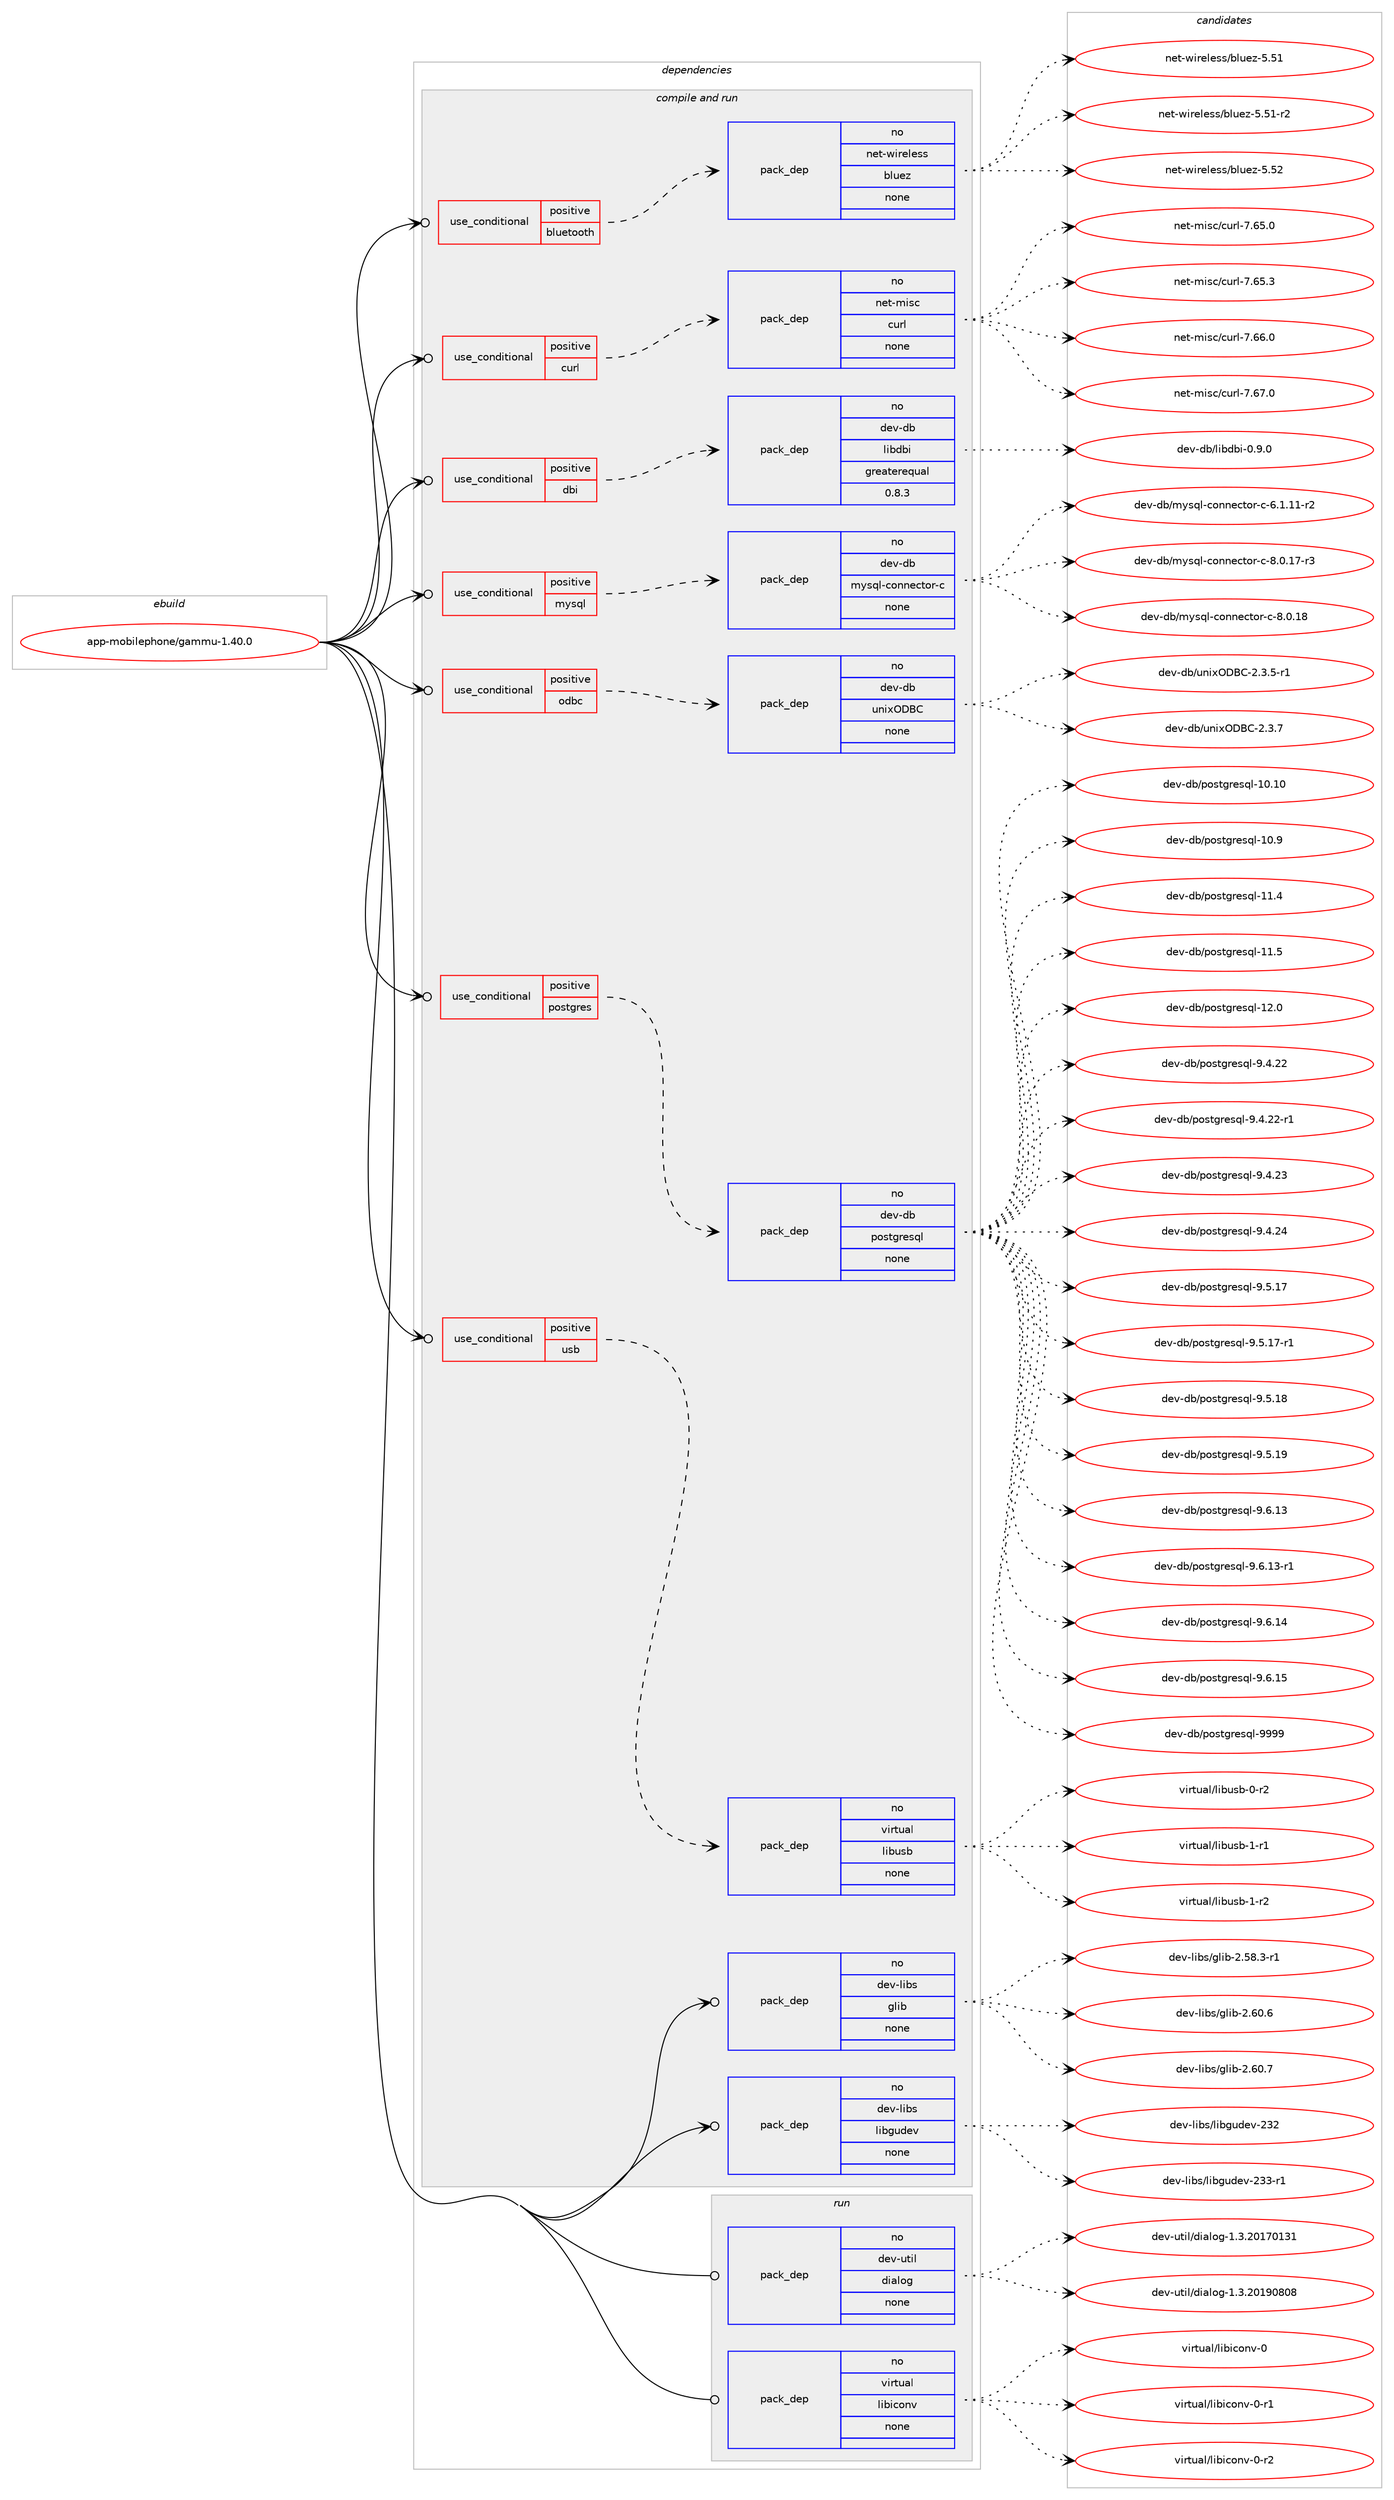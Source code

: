 digraph prolog {

# *************
# Graph options
# *************

newrank=true;
concentrate=true;
compound=true;
graph [rankdir=LR,fontname=Helvetica,fontsize=10,ranksep=1.5];#, ranksep=2.5, nodesep=0.2];
edge  [arrowhead=vee];
node  [fontname=Helvetica,fontsize=10];

# **********
# The ebuild
# **********

subgraph cluster_leftcol {
color=gray;
rank=same;
label=<<i>ebuild</i>>;
id [label="app-mobilephone/gammu-1.40.0", color=red, width=4, href="../app-mobilephone/gammu-1.40.0.svg"];
}

# ****************
# The dependencies
# ****************

subgraph cluster_midcol {
color=gray;
label=<<i>dependencies</i>>;
subgraph cluster_compile {
fillcolor="#eeeeee";
style=filled;
label=<<i>compile</i>>;
}
subgraph cluster_compileandrun {
fillcolor="#eeeeee";
style=filled;
label=<<i>compile and run</i>>;
subgraph cond119705 {
dependency501214 [label=<<TABLE BORDER="0" CELLBORDER="1" CELLSPACING="0" CELLPADDING="4"><TR><TD ROWSPAN="3" CELLPADDING="10">use_conditional</TD></TR><TR><TD>positive</TD></TR><TR><TD>bluetooth</TD></TR></TABLE>>, shape=none, color=red];
subgraph pack372445 {
dependency501215 [label=<<TABLE BORDER="0" CELLBORDER="1" CELLSPACING="0" CELLPADDING="4" WIDTH="220"><TR><TD ROWSPAN="6" CELLPADDING="30">pack_dep</TD></TR><TR><TD WIDTH="110">no</TD></TR><TR><TD>net-wireless</TD></TR><TR><TD>bluez</TD></TR><TR><TD>none</TD></TR><TR><TD></TD></TR></TABLE>>, shape=none, color=blue];
}
dependency501214:e -> dependency501215:w [weight=20,style="dashed",arrowhead="vee"];
}
id:e -> dependency501214:w [weight=20,style="solid",arrowhead="odotvee"];
subgraph cond119706 {
dependency501216 [label=<<TABLE BORDER="0" CELLBORDER="1" CELLSPACING="0" CELLPADDING="4"><TR><TD ROWSPAN="3" CELLPADDING="10">use_conditional</TD></TR><TR><TD>positive</TD></TR><TR><TD>curl</TD></TR></TABLE>>, shape=none, color=red];
subgraph pack372446 {
dependency501217 [label=<<TABLE BORDER="0" CELLBORDER="1" CELLSPACING="0" CELLPADDING="4" WIDTH="220"><TR><TD ROWSPAN="6" CELLPADDING="30">pack_dep</TD></TR><TR><TD WIDTH="110">no</TD></TR><TR><TD>net-misc</TD></TR><TR><TD>curl</TD></TR><TR><TD>none</TD></TR><TR><TD></TD></TR></TABLE>>, shape=none, color=blue];
}
dependency501216:e -> dependency501217:w [weight=20,style="dashed",arrowhead="vee"];
}
id:e -> dependency501216:w [weight=20,style="solid",arrowhead="odotvee"];
subgraph cond119707 {
dependency501218 [label=<<TABLE BORDER="0" CELLBORDER="1" CELLSPACING="0" CELLPADDING="4"><TR><TD ROWSPAN="3" CELLPADDING="10">use_conditional</TD></TR><TR><TD>positive</TD></TR><TR><TD>dbi</TD></TR></TABLE>>, shape=none, color=red];
subgraph pack372447 {
dependency501219 [label=<<TABLE BORDER="0" CELLBORDER="1" CELLSPACING="0" CELLPADDING="4" WIDTH="220"><TR><TD ROWSPAN="6" CELLPADDING="30">pack_dep</TD></TR><TR><TD WIDTH="110">no</TD></TR><TR><TD>dev-db</TD></TR><TR><TD>libdbi</TD></TR><TR><TD>greaterequal</TD></TR><TR><TD>0.8.3</TD></TR></TABLE>>, shape=none, color=blue];
}
dependency501218:e -> dependency501219:w [weight=20,style="dashed",arrowhead="vee"];
}
id:e -> dependency501218:w [weight=20,style="solid",arrowhead="odotvee"];
subgraph cond119708 {
dependency501220 [label=<<TABLE BORDER="0" CELLBORDER="1" CELLSPACING="0" CELLPADDING="4"><TR><TD ROWSPAN="3" CELLPADDING="10">use_conditional</TD></TR><TR><TD>positive</TD></TR><TR><TD>mysql</TD></TR></TABLE>>, shape=none, color=red];
subgraph pack372448 {
dependency501221 [label=<<TABLE BORDER="0" CELLBORDER="1" CELLSPACING="0" CELLPADDING="4" WIDTH="220"><TR><TD ROWSPAN="6" CELLPADDING="30">pack_dep</TD></TR><TR><TD WIDTH="110">no</TD></TR><TR><TD>dev-db</TD></TR><TR><TD>mysql-connector-c</TD></TR><TR><TD>none</TD></TR><TR><TD></TD></TR></TABLE>>, shape=none, color=blue];
}
dependency501220:e -> dependency501221:w [weight=20,style="dashed",arrowhead="vee"];
}
id:e -> dependency501220:w [weight=20,style="solid",arrowhead="odotvee"];
subgraph cond119709 {
dependency501222 [label=<<TABLE BORDER="0" CELLBORDER="1" CELLSPACING="0" CELLPADDING="4"><TR><TD ROWSPAN="3" CELLPADDING="10">use_conditional</TD></TR><TR><TD>positive</TD></TR><TR><TD>odbc</TD></TR></TABLE>>, shape=none, color=red];
subgraph pack372449 {
dependency501223 [label=<<TABLE BORDER="0" CELLBORDER="1" CELLSPACING="0" CELLPADDING="4" WIDTH="220"><TR><TD ROWSPAN="6" CELLPADDING="30">pack_dep</TD></TR><TR><TD WIDTH="110">no</TD></TR><TR><TD>dev-db</TD></TR><TR><TD>unixODBC</TD></TR><TR><TD>none</TD></TR><TR><TD></TD></TR></TABLE>>, shape=none, color=blue];
}
dependency501222:e -> dependency501223:w [weight=20,style="dashed",arrowhead="vee"];
}
id:e -> dependency501222:w [weight=20,style="solid",arrowhead="odotvee"];
subgraph cond119710 {
dependency501224 [label=<<TABLE BORDER="0" CELLBORDER="1" CELLSPACING="0" CELLPADDING="4"><TR><TD ROWSPAN="3" CELLPADDING="10">use_conditional</TD></TR><TR><TD>positive</TD></TR><TR><TD>postgres</TD></TR></TABLE>>, shape=none, color=red];
subgraph pack372450 {
dependency501225 [label=<<TABLE BORDER="0" CELLBORDER="1" CELLSPACING="0" CELLPADDING="4" WIDTH="220"><TR><TD ROWSPAN="6" CELLPADDING="30">pack_dep</TD></TR><TR><TD WIDTH="110">no</TD></TR><TR><TD>dev-db</TD></TR><TR><TD>postgresql</TD></TR><TR><TD>none</TD></TR><TR><TD></TD></TR></TABLE>>, shape=none, color=blue];
}
dependency501224:e -> dependency501225:w [weight=20,style="dashed",arrowhead="vee"];
}
id:e -> dependency501224:w [weight=20,style="solid",arrowhead="odotvee"];
subgraph cond119711 {
dependency501226 [label=<<TABLE BORDER="0" CELLBORDER="1" CELLSPACING="0" CELLPADDING="4"><TR><TD ROWSPAN="3" CELLPADDING="10">use_conditional</TD></TR><TR><TD>positive</TD></TR><TR><TD>usb</TD></TR></TABLE>>, shape=none, color=red];
subgraph pack372451 {
dependency501227 [label=<<TABLE BORDER="0" CELLBORDER="1" CELLSPACING="0" CELLPADDING="4" WIDTH="220"><TR><TD ROWSPAN="6" CELLPADDING="30">pack_dep</TD></TR><TR><TD WIDTH="110">no</TD></TR><TR><TD>virtual</TD></TR><TR><TD>libusb</TD></TR><TR><TD>none</TD></TR><TR><TD></TD></TR></TABLE>>, shape=none, color=blue];
}
dependency501226:e -> dependency501227:w [weight=20,style="dashed",arrowhead="vee"];
}
id:e -> dependency501226:w [weight=20,style="solid",arrowhead="odotvee"];
subgraph pack372452 {
dependency501228 [label=<<TABLE BORDER="0" CELLBORDER="1" CELLSPACING="0" CELLPADDING="4" WIDTH="220"><TR><TD ROWSPAN="6" CELLPADDING="30">pack_dep</TD></TR><TR><TD WIDTH="110">no</TD></TR><TR><TD>dev-libs</TD></TR><TR><TD>glib</TD></TR><TR><TD>none</TD></TR><TR><TD></TD></TR></TABLE>>, shape=none, color=blue];
}
id:e -> dependency501228:w [weight=20,style="solid",arrowhead="odotvee"];
subgraph pack372453 {
dependency501229 [label=<<TABLE BORDER="0" CELLBORDER="1" CELLSPACING="0" CELLPADDING="4" WIDTH="220"><TR><TD ROWSPAN="6" CELLPADDING="30">pack_dep</TD></TR><TR><TD WIDTH="110">no</TD></TR><TR><TD>dev-libs</TD></TR><TR><TD>libgudev</TD></TR><TR><TD>none</TD></TR><TR><TD></TD></TR></TABLE>>, shape=none, color=blue];
}
id:e -> dependency501229:w [weight=20,style="solid",arrowhead="odotvee"];
}
subgraph cluster_run {
fillcolor="#eeeeee";
style=filled;
label=<<i>run</i>>;
subgraph pack372454 {
dependency501230 [label=<<TABLE BORDER="0" CELLBORDER="1" CELLSPACING="0" CELLPADDING="4" WIDTH="220"><TR><TD ROWSPAN="6" CELLPADDING="30">pack_dep</TD></TR><TR><TD WIDTH="110">no</TD></TR><TR><TD>dev-util</TD></TR><TR><TD>dialog</TD></TR><TR><TD>none</TD></TR><TR><TD></TD></TR></TABLE>>, shape=none, color=blue];
}
id:e -> dependency501230:w [weight=20,style="solid",arrowhead="odot"];
subgraph pack372455 {
dependency501231 [label=<<TABLE BORDER="0" CELLBORDER="1" CELLSPACING="0" CELLPADDING="4" WIDTH="220"><TR><TD ROWSPAN="6" CELLPADDING="30">pack_dep</TD></TR><TR><TD WIDTH="110">no</TD></TR><TR><TD>virtual</TD></TR><TR><TD>libiconv</TD></TR><TR><TD>none</TD></TR><TR><TD></TD></TR></TABLE>>, shape=none, color=blue];
}
id:e -> dependency501231:w [weight=20,style="solid",arrowhead="odot"];
}
}

# **************
# The candidates
# **************

subgraph cluster_choices {
rank=same;
color=gray;
label=<<i>candidates</i>>;

subgraph choice372445 {
color=black;
nodesep=1;
choice1101011164511910511410110810111511547981081171011224553465349 [label="net-wireless/bluez-5.51", color=red, width=4,href="../net-wireless/bluez-5.51.svg"];
choice11010111645119105114101108101115115479810811710112245534653494511450 [label="net-wireless/bluez-5.51-r2", color=red, width=4,href="../net-wireless/bluez-5.51-r2.svg"];
choice1101011164511910511410110810111511547981081171011224553465350 [label="net-wireless/bluez-5.52", color=red, width=4,href="../net-wireless/bluez-5.52.svg"];
dependency501215:e -> choice1101011164511910511410110810111511547981081171011224553465349:w [style=dotted,weight="100"];
dependency501215:e -> choice11010111645119105114101108101115115479810811710112245534653494511450:w [style=dotted,weight="100"];
dependency501215:e -> choice1101011164511910511410110810111511547981081171011224553465350:w [style=dotted,weight="100"];
}
subgraph choice372446 {
color=black;
nodesep=1;
choice1101011164510910511599479911711410845554654534648 [label="net-misc/curl-7.65.0", color=red, width=4,href="../net-misc/curl-7.65.0.svg"];
choice1101011164510910511599479911711410845554654534651 [label="net-misc/curl-7.65.3", color=red, width=4,href="../net-misc/curl-7.65.3.svg"];
choice1101011164510910511599479911711410845554654544648 [label="net-misc/curl-7.66.0", color=red, width=4,href="../net-misc/curl-7.66.0.svg"];
choice1101011164510910511599479911711410845554654554648 [label="net-misc/curl-7.67.0", color=red, width=4,href="../net-misc/curl-7.67.0.svg"];
dependency501217:e -> choice1101011164510910511599479911711410845554654534648:w [style=dotted,weight="100"];
dependency501217:e -> choice1101011164510910511599479911711410845554654534651:w [style=dotted,weight="100"];
dependency501217:e -> choice1101011164510910511599479911711410845554654544648:w [style=dotted,weight="100"];
dependency501217:e -> choice1101011164510910511599479911711410845554654554648:w [style=dotted,weight="100"];
}
subgraph choice372447 {
color=black;
nodesep=1;
choice1001011184510098471081059810098105454846574648 [label="dev-db/libdbi-0.9.0", color=red, width=4,href="../dev-db/libdbi-0.9.0.svg"];
dependency501219:e -> choice1001011184510098471081059810098105454846574648:w [style=dotted,weight="100"];
}
subgraph choice372448 {
color=black;
nodesep=1;
choice1001011184510098471091211151131084599111110110101991161111144599455446494649494511450 [label="dev-db/mysql-connector-c-6.1.11-r2", color=red, width=4,href="../dev-db/mysql-connector-c-6.1.11-r2.svg"];
choice1001011184510098471091211151131084599111110110101991161111144599455646484649554511451 [label="dev-db/mysql-connector-c-8.0.17-r3", color=red, width=4,href="../dev-db/mysql-connector-c-8.0.17-r3.svg"];
choice100101118451009847109121115113108459911111011010199116111114459945564648464956 [label="dev-db/mysql-connector-c-8.0.18", color=red, width=4,href="../dev-db/mysql-connector-c-8.0.18.svg"];
dependency501221:e -> choice1001011184510098471091211151131084599111110110101991161111144599455446494649494511450:w [style=dotted,weight="100"];
dependency501221:e -> choice1001011184510098471091211151131084599111110110101991161111144599455646484649554511451:w [style=dotted,weight="100"];
dependency501221:e -> choice100101118451009847109121115113108459911111011010199116111114459945564648464956:w [style=dotted,weight="100"];
}
subgraph choice372449 {
color=black;
nodesep=1;
choice100101118451009847117110105120796866674550465146534511449 [label="dev-db/unixODBC-2.3.5-r1", color=red, width=4,href="../dev-db/unixODBC-2.3.5-r1.svg"];
choice10010111845100984711711010512079686667455046514655 [label="dev-db/unixODBC-2.3.7", color=red, width=4,href="../dev-db/unixODBC-2.3.7.svg"];
dependency501223:e -> choice100101118451009847117110105120796866674550465146534511449:w [style=dotted,weight="100"];
dependency501223:e -> choice10010111845100984711711010512079686667455046514655:w [style=dotted,weight="100"];
}
subgraph choice372450 {
color=black;
nodesep=1;
choice100101118451009847112111115116103114101115113108454948464948 [label="dev-db/postgresql-10.10", color=red, width=4,href="../dev-db/postgresql-10.10.svg"];
choice1001011184510098471121111151161031141011151131084549484657 [label="dev-db/postgresql-10.9", color=red, width=4,href="../dev-db/postgresql-10.9.svg"];
choice1001011184510098471121111151161031141011151131084549494652 [label="dev-db/postgresql-11.4", color=red, width=4,href="../dev-db/postgresql-11.4.svg"];
choice1001011184510098471121111151161031141011151131084549494653 [label="dev-db/postgresql-11.5", color=red, width=4,href="../dev-db/postgresql-11.5.svg"];
choice1001011184510098471121111151161031141011151131084549504648 [label="dev-db/postgresql-12.0", color=red, width=4,href="../dev-db/postgresql-12.0.svg"];
choice10010111845100984711211111511610311410111511310845574652465050 [label="dev-db/postgresql-9.4.22", color=red, width=4,href="../dev-db/postgresql-9.4.22.svg"];
choice100101118451009847112111115116103114101115113108455746524650504511449 [label="dev-db/postgresql-9.4.22-r1", color=red, width=4,href="../dev-db/postgresql-9.4.22-r1.svg"];
choice10010111845100984711211111511610311410111511310845574652465051 [label="dev-db/postgresql-9.4.23", color=red, width=4,href="../dev-db/postgresql-9.4.23.svg"];
choice10010111845100984711211111511610311410111511310845574652465052 [label="dev-db/postgresql-9.4.24", color=red, width=4,href="../dev-db/postgresql-9.4.24.svg"];
choice10010111845100984711211111511610311410111511310845574653464955 [label="dev-db/postgresql-9.5.17", color=red, width=4,href="../dev-db/postgresql-9.5.17.svg"];
choice100101118451009847112111115116103114101115113108455746534649554511449 [label="dev-db/postgresql-9.5.17-r1", color=red, width=4,href="../dev-db/postgresql-9.5.17-r1.svg"];
choice10010111845100984711211111511610311410111511310845574653464956 [label="dev-db/postgresql-9.5.18", color=red, width=4,href="../dev-db/postgresql-9.5.18.svg"];
choice10010111845100984711211111511610311410111511310845574653464957 [label="dev-db/postgresql-9.5.19", color=red, width=4,href="../dev-db/postgresql-9.5.19.svg"];
choice10010111845100984711211111511610311410111511310845574654464951 [label="dev-db/postgresql-9.6.13", color=red, width=4,href="../dev-db/postgresql-9.6.13.svg"];
choice100101118451009847112111115116103114101115113108455746544649514511449 [label="dev-db/postgresql-9.6.13-r1", color=red, width=4,href="../dev-db/postgresql-9.6.13-r1.svg"];
choice10010111845100984711211111511610311410111511310845574654464952 [label="dev-db/postgresql-9.6.14", color=red, width=4,href="../dev-db/postgresql-9.6.14.svg"];
choice10010111845100984711211111511610311410111511310845574654464953 [label="dev-db/postgresql-9.6.15", color=red, width=4,href="../dev-db/postgresql-9.6.15.svg"];
choice1001011184510098471121111151161031141011151131084557575757 [label="dev-db/postgresql-9999", color=red, width=4,href="../dev-db/postgresql-9999.svg"];
dependency501225:e -> choice100101118451009847112111115116103114101115113108454948464948:w [style=dotted,weight="100"];
dependency501225:e -> choice1001011184510098471121111151161031141011151131084549484657:w [style=dotted,weight="100"];
dependency501225:e -> choice1001011184510098471121111151161031141011151131084549494652:w [style=dotted,weight="100"];
dependency501225:e -> choice1001011184510098471121111151161031141011151131084549494653:w [style=dotted,weight="100"];
dependency501225:e -> choice1001011184510098471121111151161031141011151131084549504648:w [style=dotted,weight="100"];
dependency501225:e -> choice10010111845100984711211111511610311410111511310845574652465050:w [style=dotted,weight="100"];
dependency501225:e -> choice100101118451009847112111115116103114101115113108455746524650504511449:w [style=dotted,weight="100"];
dependency501225:e -> choice10010111845100984711211111511610311410111511310845574652465051:w [style=dotted,weight="100"];
dependency501225:e -> choice10010111845100984711211111511610311410111511310845574652465052:w [style=dotted,weight="100"];
dependency501225:e -> choice10010111845100984711211111511610311410111511310845574653464955:w [style=dotted,weight="100"];
dependency501225:e -> choice100101118451009847112111115116103114101115113108455746534649554511449:w [style=dotted,weight="100"];
dependency501225:e -> choice10010111845100984711211111511610311410111511310845574653464956:w [style=dotted,weight="100"];
dependency501225:e -> choice10010111845100984711211111511610311410111511310845574653464957:w [style=dotted,weight="100"];
dependency501225:e -> choice10010111845100984711211111511610311410111511310845574654464951:w [style=dotted,weight="100"];
dependency501225:e -> choice100101118451009847112111115116103114101115113108455746544649514511449:w [style=dotted,weight="100"];
dependency501225:e -> choice10010111845100984711211111511610311410111511310845574654464952:w [style=dotted,weight="100"];
dependency501225:e -> choice10010111845100984711211111511610311410111511310845574654464953:w [style=dotted,weight="100"];
dependency501225:e -> choice1001011184510098471121111151161031141011151131084557575757:w [style=dotted,weight="100"];
}
subgraph choice372451 {
color=black;
nodesep=1;
choice1181051141161179710847108105981171159845484511450 [label="virtual/libusb-0-r2", color=red, width=4,href="../virtual/libusb-0-r2.svg"];
choice1181051141161179710847108105981171159845494511449 [label="virtual/libusb-1-r1", color=red, width=4,href="../virtual/libusb-1-r1.svg"];
choice1181051141161179710847108105981171159845494511450 [label="virtual/libusb-1-r2", color=red, width=4,href="../virtual/libusb-1-r2.svg"];
dependency501227:e -> choice1181051141161179710847108105981171159845484511450:w [style=dotted,weight="100"];
dependency501227:e -> choice1181051141161179710847108105981171159845494511449:w [style=dotted,weight="100"];
dependency501227:e -> choice1181051141161179710847108105981171159845494511450:w [style=dotted,weight="100"];
}
subgraph choice372452 {
color=black;
nodesep=1;
choice10010111845108105981154710310810598455046535646514511449 [label="dev-libs/glib-2.58.3-r1", color=red, width=4,href="../dev-libs/glib-2.58.3-r1.svg"];
choice1001011184510810598115471031081059845504654484654 [label="dev-libs/glib-2.60.6", color=red, width=4,href="../dev-libs/glib-2.60.6.svg"];
choice1001011184510810598115471031081059845504654484655 [label="dev-libs/glib-2.60.7", color=red, width=4,href="../dev-libs/glib-2.60.7.svg"];
dependency501228:e -> choice10010111845108105981154710310810598455046535646514511449:w [style=dotted,weight="100"];
dependency501228:e -> choice1001011184510810598115471031081059845504654484654:w [style=dotted,weight="100"];
dependency501228:e -> choice1001011184510810598115471031081059845504654484655:w [style=dotted,weight="100"];
}
subgraph choice372453 {
color=black;
nodesep=1;
choice1001011184510810598115471081059810311710010111845505150 [label="dev-libs/libgudev-232", color=red, width=4,href="../dev-libs/libgudev-232.svg"];
choice10010111845108105981154710810598103117100101118455051514511449 [label="dev-libs/libgudev-233-r1", color=red, width=4,href="../dev-libs/libgudev-233-r1.svg"];
dependency501229:e -> choice1001011184510810598115471081059810311710010111845505150:w [style=dotted,weight="100"];
dependency501229:e -> choice10010111845108105981154710810598103117100101118455051514511449:w [style=dotted,weight="100"];
}
subgraph choice372454 {
color=black;
nodesep=1;
choice10010111845117116105108471001059710811110345494651465048495548495149 [label="dev-util/dialog-1.3.20170131", color=red, width=4,href="../dev-util/dialog-1.3.20170131.svg"];
choice10010111845117116105108471001059710811110345494651465048495748564856 [label="dev-util/dialog-1.3.20190808", color=red, width=4,href="../dev-util/dialog-1.3.20190808.svg"];
dependency501230:e -> choice10010111845117116105108471001059710811110345494651465048495548495149:w [style=dotted,weight="100"];
dependency501230:e -> choice10010111845117116105108471001059710811110345494651465048495748564856:w [style=dotted,weight="100"];
}
subgraph choice372455 {
color=black;
nodesep=1;
choice118105114116117971084710810598105991111101184548 [label="virtual/libiconv-0", color=red, width=4,href="../virtual/libiconv-0.svg"];
choice1181051141161179710847108105981059911111011845484511449 [label="virtual/libiconv-0-r1", color=red, width=4,href="../virtual/libiconv-0-r1.svg"];
choice1181051141161179710847108105981059911111011845484511450 [label="virtual/libiconv-0-r2", color=red, width=4,href="../virtual/libiconv-0-r2.svg"];
dependency501231:e -> choice118105114116117971084710810598105991111101184548:w [style=dotted,weight="100"];
dependency501231:e -> choice1181051141161179710847108105981059911111011845484511449:w [style=dotted,weight="100"];
dependency501231:e -> choice1181051141161179710847108105981059911111011845484511450:w [style=dotted,weight="100"];
}
}

}

